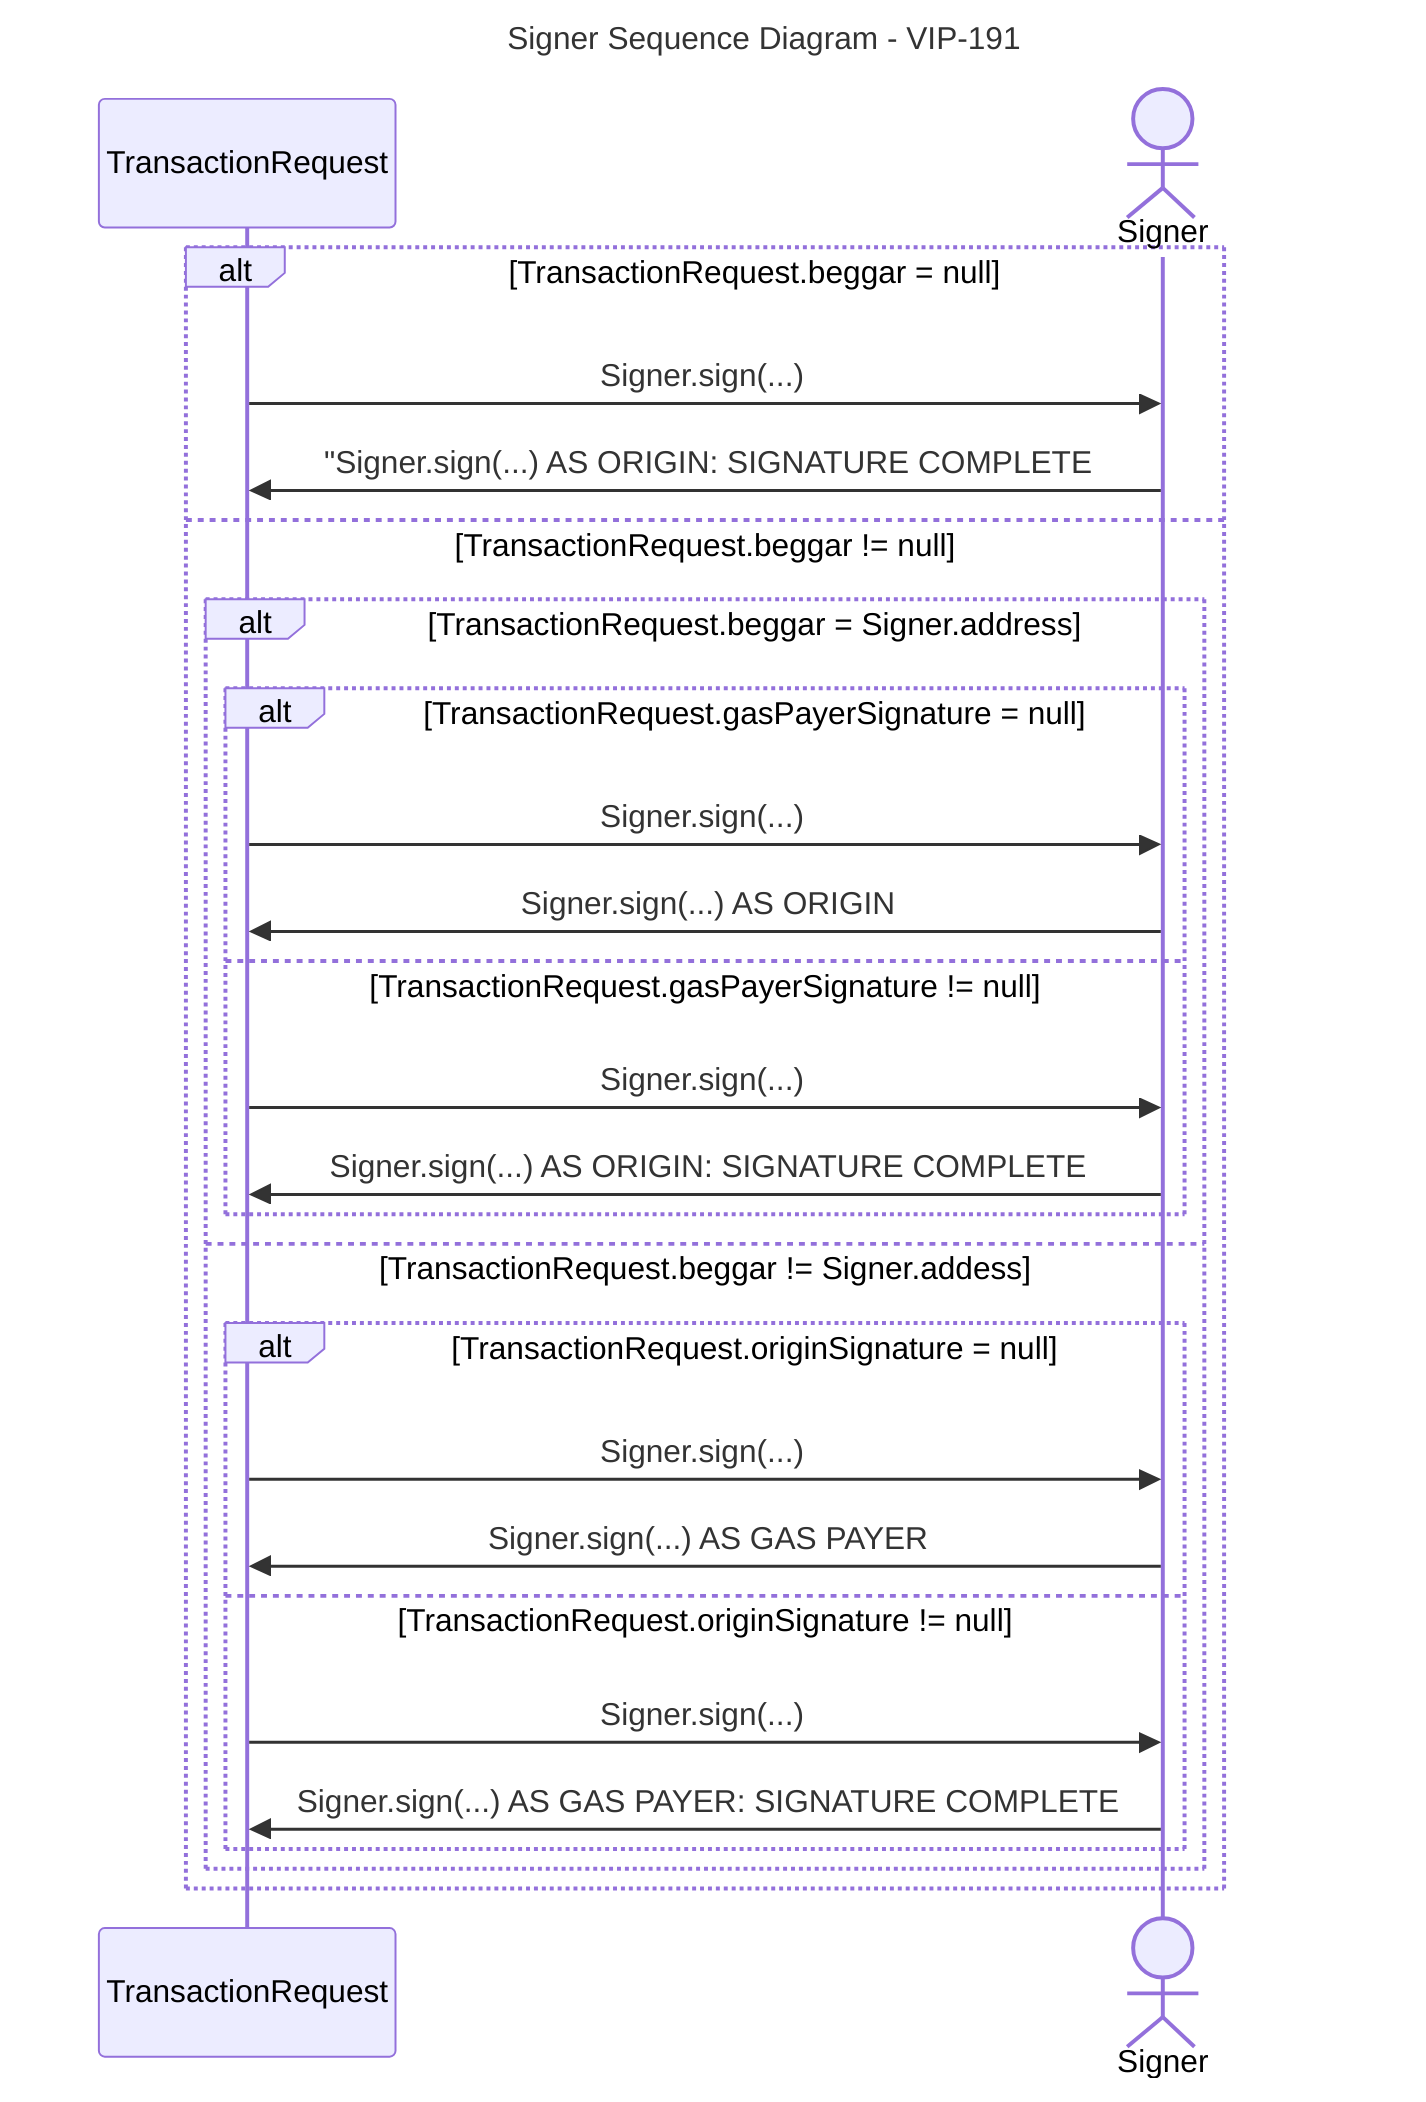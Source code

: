 ---
title: Signer Sequence Diagram - VIP-191
---
sequenceDiagram
    participant TransactionRequest
    actor Signer
    alt TransactionRequest.beggar = null
        TransactionRequest ->> Signer: Signer.sign(...)
        Signer ->> TransactionRequest: "Signer.sign(...) AS ORIGIN: SIGNATURE COMPLETE
    else TransactionRequest.beggar != null
        alt TransactionRequest.beggar = Signer.address
            alt TransactionRequest.gasPayerSignature = null
                TransactionRequest ->> Signer: Signer.sign(...)
                Signer ->> TransactionRequest: Signer.sign(...) AS ORIGIN
            else TransactionRequest.gasPayerSignature != null
                TransactionRequest ->> Signer: Signer.sign(...)
                Signer ->> TransactionRequest: Signer.sign(...) AS ORIGIN: SIGNATURE COMPLETE
            end
        else TransactionRequest.beggar != Signer.addess
            alt TransactionRequest.originSignature = null
                TransactionRequest ->> Signer: Signer.sign(...)
                Signer ->> TransactionRequest: Signer.sign(...) AS GAS PAYER
            else TransactionRequest.originSignature != null
                TransactionRequest ->> Signer: Signer.sign(...)
                Signer ->> TransactionRequest: Signer.sign(...) AS GAS PAYER: SIGNATURE COMPLETE
            end
        end
    end